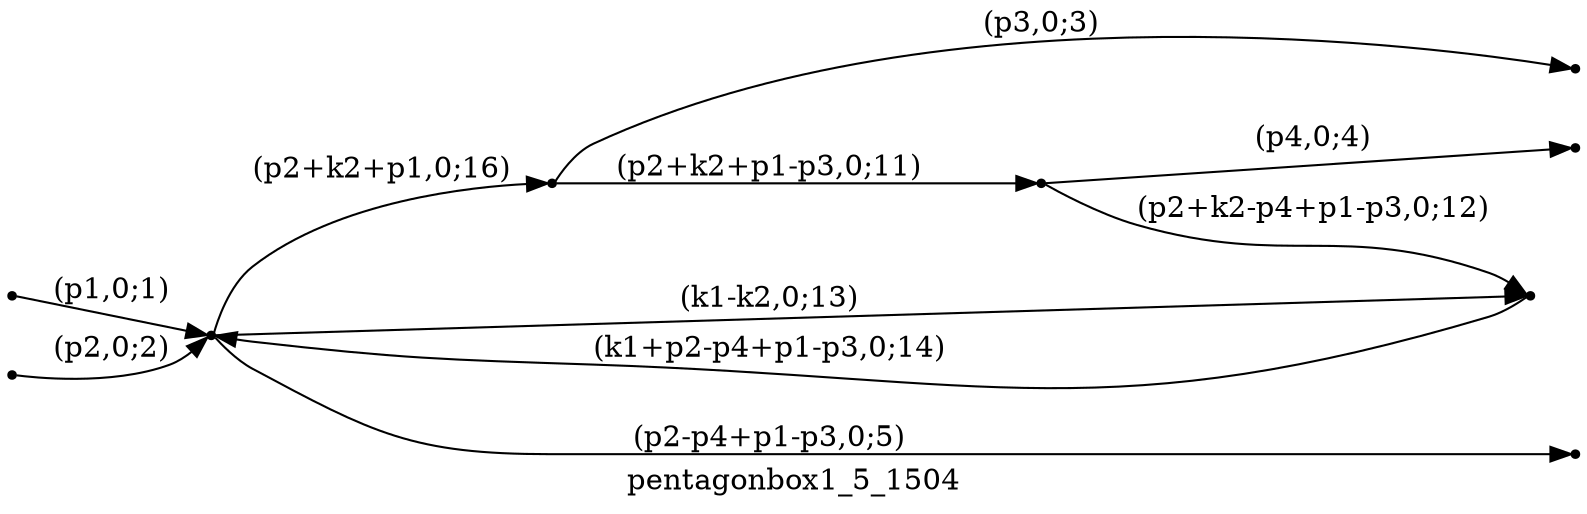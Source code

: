digraph pentagonbox1_5_1504 {
  label="pentagonbox1_5_1504";
  rankdir="LR";
  subgraph edges {
    -1 -> 4 [label="(p1,0;1)"];
    -2 -> 4 [label="(p2,0;2)"];
    3 -> -3 [label="(p3,0;3)"];
    1 -> -4 [label="(p4,0;4)"];
    4 -> -5 [label="(p2-p4+p1-p3,0;5)"];
    3 -> 1 [label="(p2+k2+p1-p3,0;11)"];
    1 -> 2 [label="(p2+k2-p4+p1-p3,0;12)"];
    4 -> 2 [label="(k1-k2,0;13)"];
    2 -> 4 [label="(k1+p2-p4+p1-p3,0;14)"];
    4 -> 3 [label="(p2+k2+p1,0;16)"];
  }
  subgraph incoming { rank="source"; -1; -2; }
  subgraph outgoing { rank="sink"; -3; -4; -5; }
-5 [shape=point];
-4 [shape=point];
-3 [shape=point];
-2 [shape=point];
-1 [shape=point];
1 [shape=point];
2 [shape=point];
3 [shape=point];
4 [shape=point];
}

